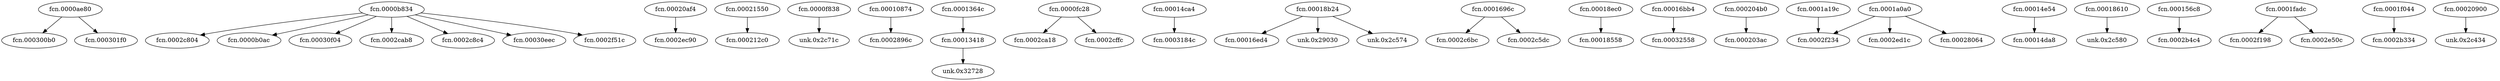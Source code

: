 digraph code {
  "0x0000ae80" [label="fcn.0000ae80"];
  "0x0000ae80" -> "0x000300b0";
  "0x000300b0" [label="fcn.000300b0"];
  "0x0000ae80" -> "0x000301f0";
  "0x000301f0" [label="fcn.000301f0"];
  "0x0000b834" [label="fcn.0000b834"];
  "0x0000b834" -> "0x0002c804";
  "0x0002c804" [label="fcn.0002c804"];
  "0x0000b834" -> "0x0000b0ac";
  "0x0000b0ac" [label="fcn.0000b0ac"];
  "0x0000b834" -> "0x00030f04";
  "0x00030f04" [label="fcn.00030f04"];
  "0x0000b834" -> "0x0002cab8";
  "0x0002cab8" [label="fcn.0002cab8"];
  "0x0000b834" -> "0x0002c8c4";
  "0x0002c8c4" [label="fcn.0002c8c4"];
  "0x0000b834" -> "0x00030eec";
  "0x00030eec" [label="fcn.00030eec"];
  "0x0000b834" -> "0x0002f51c";
  "0x0002f51c" [label="fcn.0002f51c"];
  "0x00020af4" [label="fcn.00020af4"];
  "0x00020af4" -> "0x0002ec90";
  "0x0002ec90" [label="fcn.0002ec90"];
  "0x00021550" [label="fcn.00021550"];
  "0x00021550" -> "0x000212c0";
  "0x000212c0" [label="fcn.000212c0"];
  "0x0000f838" [label="fcn.0000f838"];
  "0x0000f838" -> "0x0002c71c";
  "0x0002c71c" [label="unk.0x2c71c"];
  "0x00010874" [label="fcn.00010874"];
  "0x00010874" -> "0x0002896c";
  "0x0002896c" [label="fcn.0002896c"];
  "0x00013418" [label="fcn.00013418"];
  "0x00013418" -> "0x00032728";
  "0x00032728" [label="unk.0x32728"];
  "0x0001364c" [label="fcn.0001364c"];
  "0x0001364c" -> "0x00013418";
  "0x00013418" [label="fcn.00013418"];
  "0x0000fc28" [label="fcn.0000fc28"];
  "0x0000fc28" -> "0x0002ca18";
  "0x0002ca18" [label="fcn.0002ca18"];
  "0x0000fc28" -> "0x0002cffc";
  "0x0002cffc" [label="fcn.0002cffc"];
  "0x00014ca4" [label="fcn.00014ca4"];
  "0x00014ca4" -> "0x0003184c";
  "0x0003184c" [label="fcn.0003184c"];
  "0x00018b24" [label="fcn.00018b24"];
  "0x00018b24" -> "0x00016ed4";
  "0x00016ed4" [label="fcn.00016ed4"];
  "0x00018b24" -> "0x00029030";
  "0x00029030" [label="unk.0x29030"];
  "0x00018b24" -> "0x0002c574";
  "0x0002c574" [label="unk.0x2c574"];
  "0x0001696c" [label="fcn.0001696c"];
  "0x0001696c" -> "0x0002c6bc";
  "0x0002c6bc" [label="fcn.0002c6bc"];
  "0x0001696c" -> "0x0002c5dc";
  "0x0002c5dc" [label="fcn.0002c5dc"];
  "0x00018ec0" [label="fcn.00018ec0"];
  "0x00018ec0" -> "0x00018558";
  "0x00018558" [label="fcn.00018558"];
  "0x00016bb4" [label="fcn.00016bb4"];
  "0x00016bb4" -> "0x00032558";
  "0x00032558" [label="fcn.00032558"];
  "0x000204b0" [label="fcn.000204b0"];
  "0x000204b0" -> "0x000203ac";
  "0x000203ac" [label="fcn.000203ac"];
  "0x0001a0a0" [label="fcn.0001a0a0"];
  "0x0001a0a0" -> "0x0002f234";
  "0x0002f234" [label="fcn.0002f234"];
  "0x0001a0a0" -> "0x0002ed1c";
  "0x0002ed1c" [label="fcn.0002ed1c"];
  "0x0001a0a0" -> "0x00028064";
  "0x00028064" [label="fcn.00028064"];
  "0x00014e54" [label="fcn.00014e54"];
  "0x00014e54" -> "0x00014da8";
  "0x00014da8" [label="fcn.00014da8"];
  "0x00018610" [label="fcn.00018610"];
  "0x00018610" -> "0x0002c580";
  "0x0002c580" [label="unk.0x2c580"];
  "0x000156c8" [label="fcn.000156c8"];
  "0x000156c8" -> "0x0002b4c4";
  "0x0002b4c4" [label="fcn.0002b4c4"];
  "0x0001fadc" [label="fcn.0001fadc"];
  "0x0001fadc" -> "0x0002f198";
  "0x0002f198" [label="fcn.0002f198"];
  "0x0001fadc" -> "0x0002e50c";
  "0x0002e50c" [label="fcn.0002e50c"];
  "0x0001f044" [label="fcn.0001f044"];
  "0x0001f044" -> "0x0002b334";
  "0x0002b334" [label="fcn.0002b334"];
  "0x0001a19c" [label="fcn.0001a19c"];
  "0x0001a19c" -> "0x0002f234";
  "0x0002f234" [label="fcn.0002f234"];
  "0x00020900" [label="fcn.00020900"];
  "0x00020900" -> "0x0002c434";
  "0x0002c434" [label="unk.0x2c434"];
}